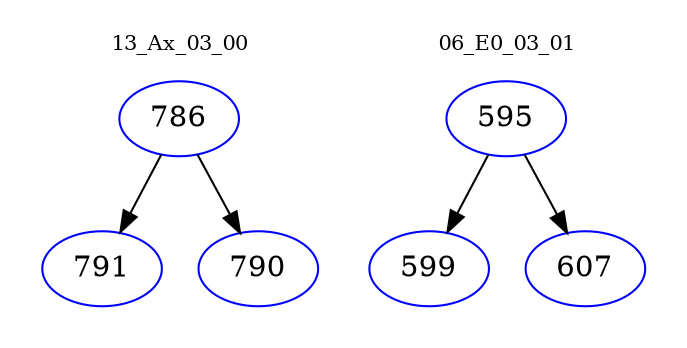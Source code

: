 digraph{
subgraph cluster_0 {
color = white
label = "13_Ax_03_00";
fontsize=10;
T0_786 [label="786", color="blue"]
T0_786 -> T0_791 [color="black"]
T0_791 [label="791", color="blue"]
T0_786 -> T0_790 [color="black"]
T0_790 [label="790", color="blue"]
}
subgraph cluster_1 {
color = white
label = "06_E0_03_01";
fontsize=10;
T1_595 [label="595", color="blue"]
T1_595 -> T1_599 [color="black"]
T1_599 [label="599", color="blue"]
T1_595 -> T1_607 [color="black"]
T1_607 [label="607", color="blue"]
}
}
